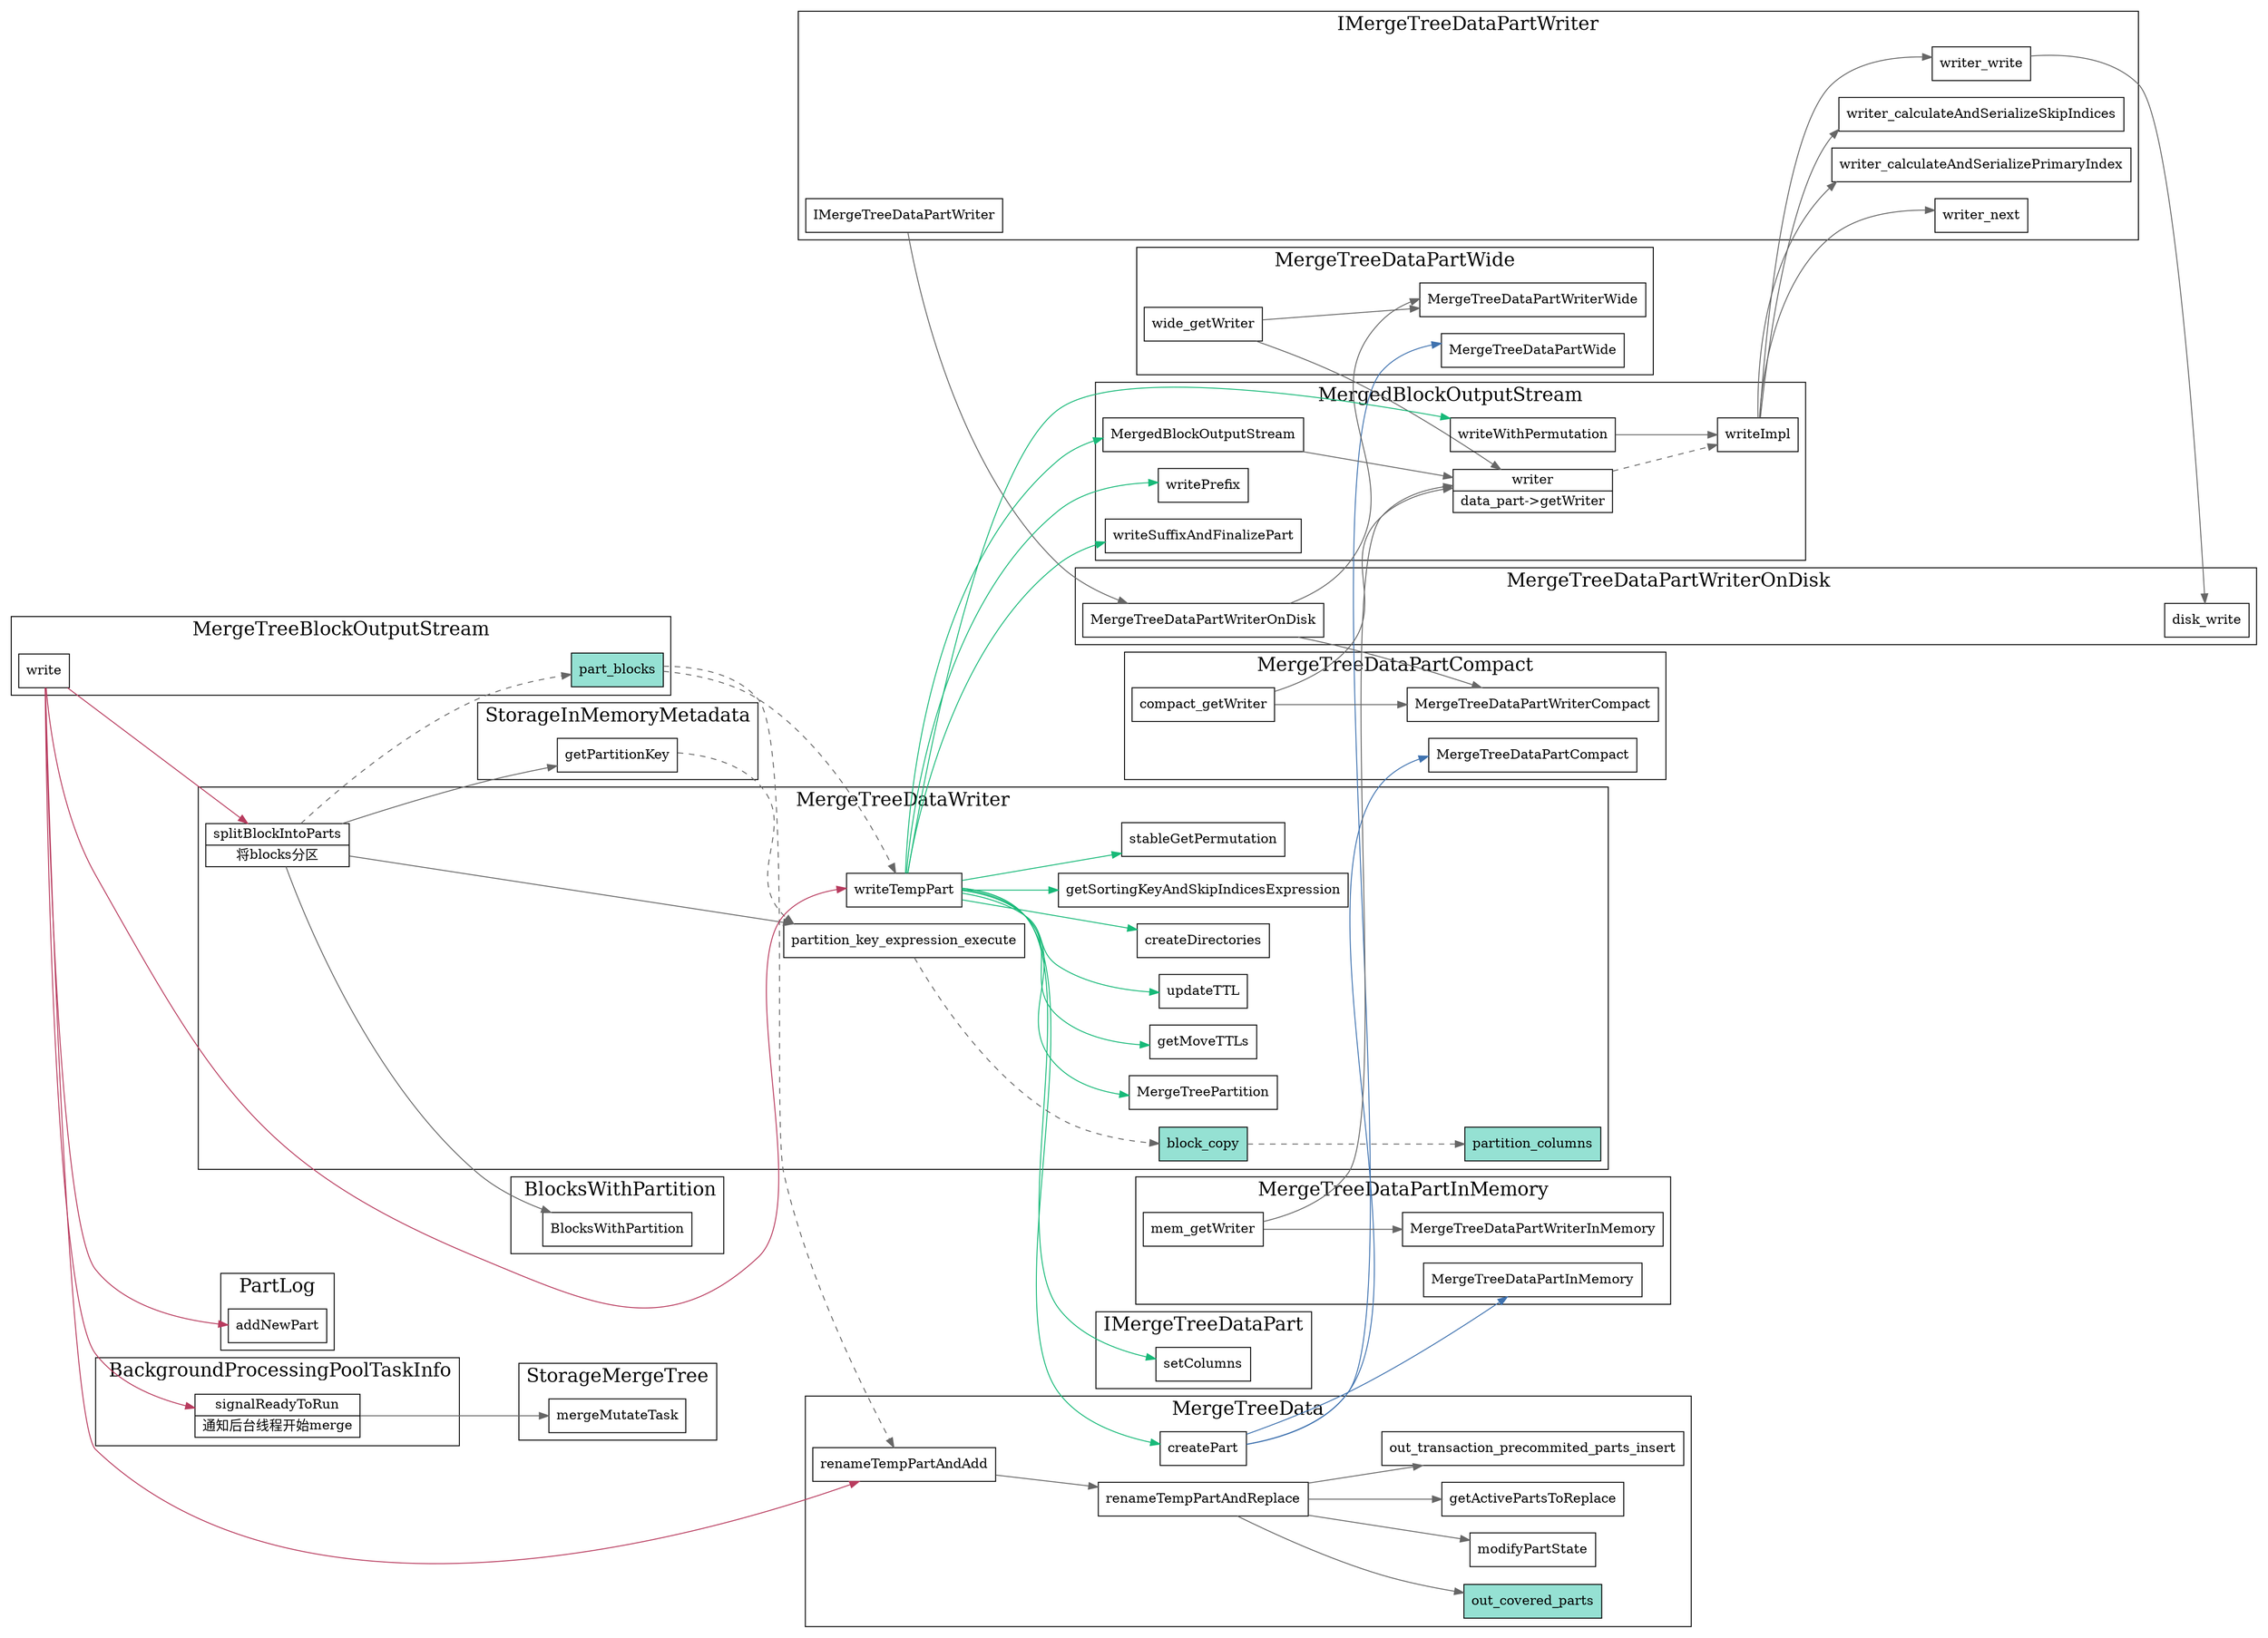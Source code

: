 digraph merge_tree_data_writer_WriteTempPart {
  node[shape=box];
  edge[color=gray40];
  newrank=true;
  rankdir=LR;
  subgraph cluster_IMergeTreeDataPart {
    graph[label="IMergeTreeDataPart";fontsize=20;];
    setColumns;
  }

  subgraph cluster_MergeTreeData {
    graph[label="MergeTreeData";fontsize=20;];
    createPart;
  }

  subgraph cluster_BlocksWithPartition {
    graph[label=" BlocksWithPartition";fontsize=20;];
    BlocksWithPartition;
  }

  subgraph cluster_StorageInMemoryMetadata {
    graph[label="StorageInMemoryMetadata";fontsize=20;];
    getPartitionKey;
  }

  subgraph cluster_MergeTreeDataPartWriterOnDisk {
    graph[label=" MergeTreeDataPartWriterOnDisk";fontsize=20;];
    disk_write;
    MergeTreeDataPartWriterOnDisk;
  }
  IMergeTreeDataPartWriter -> MergeTreeDataPartWriterOnDisk -> {
    MergeTreeDataPartWriterWide;
    MergeTreeDataPartWriterCompact;
  }

  subgraph cluster_IMergeTreeDataPartWriter {
    graph[label="IMergeTreeDataPartWriter";fontsize=20;];
    writer_write -> {disk_write};
    writer_calculateAndSerializeSkipIndices;
    writer_calculateAndSerializePrimaryIndex
    writer_next;
    IMergeTreeDataPartWriter;
  }

  subgraph cluster_MergeTreeDataPartWide {
    graph[label="MergeTreeDataPartWide";fontsize=20;];
    wide_getWriter -> {
      MergeTreeDataPartWriterWide
    };
    MergeTreeDataPartWide;
  }
  subgraph cluster_MergeTreeDataPartInMemory{
    graph[label="MergeTreeDataPartInMemory";fontsize=20;];
    MergeTreeDataPartInMemory;
    mem_getWriter -> {
      MergeTreeDataPartWriterInMemory;
    };
  }
  subgraph cluster_MergeTreeDataPartCompact {
    graph[label="MergeTreeDataPartCompact";fontsize=20;];
    MergeTreeDataPartCompact;
    compact_getWriter -> {
      MergeTreeDataPartWriterCompact;
    };
  }

  {
    compact_getWriter;
    wide_getWriter
    mem_getWriter
  }-> writer;

  subgraph cluster_MergedBlockOutputStream {
    graph[label="MergedBlockOutputStream";fontsize=20;];
    node[shape="record"; fillcolor="#95e1d3" style=filled;];
    writer[
      shape="record";
      label="{{
        writer|
          data_part-\>getWriter
      }}";
    ];
    node[shape=box;style=stroke;];
    MergedBlockOutputStream -> {
      writer;
    }
    writePrefix;
    writeWithPermutation;
    writeSuffixAndFinalizePart;
    writeWithPermutation -> {
      writeImpl;
    }
    writeImpl -> {
      writer_write;
      writer_calculateAndSerializeSkipIndices;
      writer_calculateAndSerializePrimaryIndex
      writer_next;
    }

    edge[style=dashed]
    writer -> writeImpl;
  }

  subgraph cluster_MergeTreeDataWriter {
    graph[label="MergeTreeDataWriter";fontsize=20;];
    node[shape="record"; fillcolor="#95e1d3" style=filled;];
    block_copy;
    partition_columns;
    node[shape=box;style=stroke;];
    writeTempPart -> {
      MergeTreePartition;
      createPart;
      setColumns;
      getMoveTTLs;
      updateTTL;
      createDirectories;
      getSortingKeyAndSkipIndicesExpression;
      stableGetPermutation;
      writePrefix;
      writeWithPermutation;
      writeSuffixAndFinalizePart;
      MergedBlockOutputStream;
    }[color="#17b978"];

    createPart -> {
      MergeTreeDataPartInMemory;
      MergeTreeDataPartWide;
      MergeTreeDataPartCompact;
    }[color="#3f72af"];

    splitBlockIntoParts[
      shape="record";
      label="{{
        splitBlockIntoParts|
        将blocks分区
      }}";
    ];
    splitBlockIntoParts -> {
        BlocksWithPartition;
        getPartitionKey;
        partition_key_expression_execute;
    }
    edge[style=dashed]
    getPartitionKey -> partition_key_expression_execute -> block_copy -> partition_columns;
  }
  subgraph cluster_PartLog {
    graph[label="PartLog";fontsize=20;];
    addNewPart;
  }
  subgraph cluster_StorageMergeTree {
    graph[label="StorageMergeTree";fontsize=20;];
    mergeMutateTask;
  }
  signalReadyToRun -> mergeMutateTask;

  subgraph cluster_BackgroundProcessingPoolTaskInfo {
    graph[label=" BackgroundProcessingPoolTaskInfo";fontsize=20;];
    signalReadyToRun;
    signalReadyToRun[
      shape="record";
      label="{{
        signalReadyToRun|
        通知后台线程开始merge
      }}";
    ];
  }
  subgraph cluster_MergeTreeData {
    graph[label="MergeTreeData";fontsize=20;];
    node[shape="record"; fillcolor="#95e1d3" style=filled;];
    out_covered_parts;
    node[shape=box;style=stroke;];

    renameTempPartAndAdd -> {
      renameTempPartAndReplace;
    }
    renameTempPartAndReplace -> {
      modifyPartState;
      getActivePartsToReplace;
      out_transaction_precommited_parts_insert;
      out_covered_parts;
    }
  }

  subgraph cluster_MergeTreeBlockOutputStream {
    graph[label="MergeTreeBlockOutputStream";fontsize=20;];
    node[shape="record"; fillcolor="#95e1d3" style=filled;];
    part_blocks;
    node[shape=box;style=stroke;];
    write -> {
      splitBlockIntoParts;
      writeTempPart;
      renameTempPartAndAdd;
      addNewPart;
      signalReadyToRun;
    }[color="#b83b5e"]


    edge[style=dashed]
    splitBlockIntoParts -> part_blocks;
    part_blocks -> {
      writeTempPart;
      renameTempPartAndAdd;
    }
  }
}
